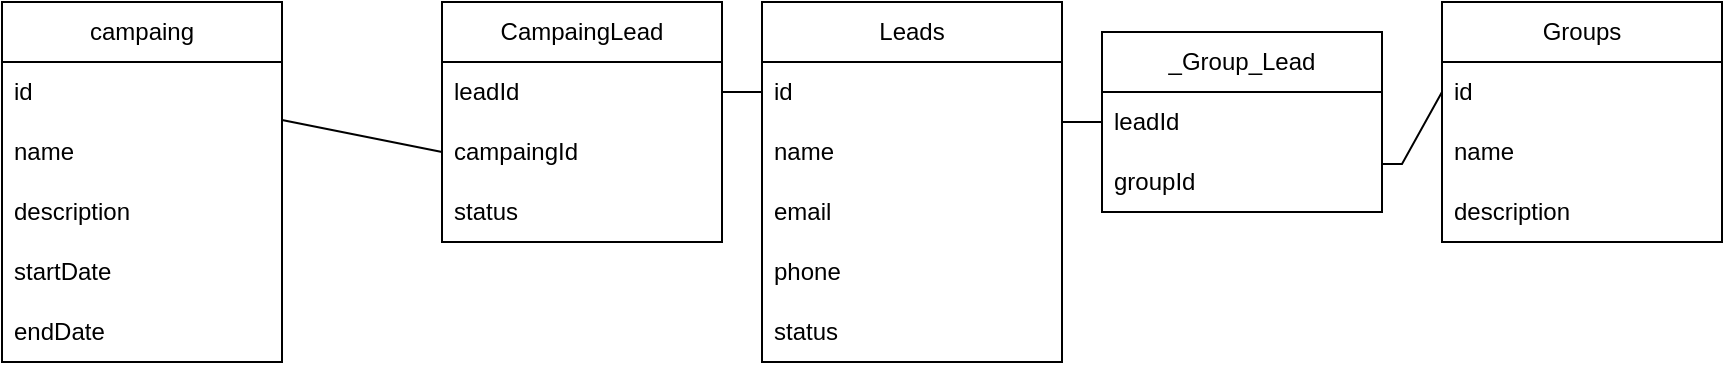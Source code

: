<mxfile version="27.1.4">
  <diagram name="Página-1" id="VfGQSFcCE4kIguzn9RGR">
    <mxGraphModel grid="1" page="1" gridSize="10" guides="1" tooltips="1" connect="1" arrows="1" fold="1" pageScale="1" pageWidth="827" pageHeight="1169" math="0" shadow="0">
      <root>
        <mxCell id="0" />
        <mxCell id="1" parent="0" />
        <mxCell id="xJmsjo7f9E4fEjVc3ps5-1" value="Leads" style="swimlane;fontStyle=0;childLayout=stackLayout;horizontal=1;startSize=30;horizontalStack=0;resizeParent=1;resizeParentMax=0;resizeLast=0;collapsible=1;marginBottom=0;whiteSpace=wrap;html=1;" vertex="1" parent="1">
          <mxGeometry x="320" y="280" width="150" height="180" as="geometry">
            <mxRectangle x="340" y="320" width="70" height="30" as="alternateBounds" />
          </mxGeometry>
        </mxCell>
        <mxCell id="xJmsjo7f9E4fEjVc3ps5-2" value="id" style="text;strokeColor=none;fillColor=none;align=left;verticalAlign=middle;spacingLeft=4;spacingRight=4;overflow=hidden;points=[[0,0.5],[1,0.5]];portConstraint=eastwest;rotatable=0;whiteSpace=wrap;html=1;" vertex="1" parent="xJmsjo7f9E4fEjVc3ps5-1">
          <mxGeometry y="30" width="150" height="30" as="geometry" />
        </mxCell>
        <mxCell id="xJmsjo7f9E4fEjVc3ps5-3" value="name" style="text;strokeColor=none;fillColor=none;align=left;verticalAlign=middle;spacingLeft=4;spacingRight=4;overflow=hidden;points=[[0,0.5],[1,0.5]];portConstraint=eastwest;rotatable=0;whiteSpace=wrap;html=1;" vertex="1" parent="xJmsjo7f9E4fEjVc3ps5-1">
          <mxGeometry y="60" width="150" height="30" as="geometry" />
        </mxCell>
        <mxCell id="xJmsjo7f9E4fEjVc3ps5-4" value="email" style="text;strokeColor=none;fillColor=none;align=left;verticalAlign=middle;spacingLeft=4;spacingRight=4;overflow=hidden;points=[[0,0.5],[1,0.5]];portConstraint=eastwest;rotatable=0;whiteSpace=wrap;html=1;" vertex="1" parent="xJmsjo7f9E4fEjVc3ps5-1">
          <mxGeometry y="90" width="150" height="30" as="geometry" />
        </mxCell>
        <mxCell id="xJmsjo7f9E4fEjVc3ps5-6" value="phone" style="text;strokeColor=none;fillColor=none;align=left;verticalAlign=middle;spacingLeft=4;spacingRight=4;overflow=hidden;points=[[0,0.5],[1,0.5]];portConstraint=eastwest;rotatable=0;whiteSpace=wrap;html=1;" vertex="1" parent="xJmsjo7f9E4fEjVc3ps5-1">
          <mxGeometry y="120" width="150" height="30" as="geometry" />
        </mxCell>
        <mxCell id="xJmsjo7f9E4fEjVc3ps5-7" value="status" style="text;strokeColor=none;fillColor=none;align=left;verticalAlign=middle;spacingLeft=4;spacingRight=4;overflow=hidden;points=[[0,0.5],[1,0.5]];portConstraint=eastwest;rotatable=0;whiteSpace=wrap;html=1;" vertex="1" parent="xJmsjo7f9E4fEjVc3ps5-1">
          <mxGeometry y="150" width="150" height="30" as="geometry" />
        </mxCell>
        <mxCell id="xJmsjo7f9E4fEjVc3ps5-8" value="Groups" style="swimlane;fontStyle=0;childLayout=stackLayout;horizontal=1;startSize=30;horizontalStack=0;resizeParent=1;resizeParentMax=0;resizeLast=0;collapsible=1;marginBottom=0;whiteSpace=wrap;html=1;" vertex="1" parent="1">
          <mxGeometry x="660" y="280" width="140" height="120" as="geometry" />
        </mxCell>
        <mxCell id="xJmsjo7f9E4fEjVc3ps5-9" value="id" style="text;strokeColor=none;fillColor=none;align=left;verticalAlign=middle;spacingLeft=4;spacingRight=4;overflow=hidden;points=[[0,0.5],[1,0.5]];portConstraint=eastwest;rotatable=0;whiteSpace=wrap;html=1;" vertex="1" parent="xJmsjo7f9E4fEjVc3ps5-8">
          <mxGeometry y="30" width="140" height="30" as="geometry" />
        </mxCell>
        <mxCell id="xJmsjo7f9E4fEjVc3ps5-10" value="name" style="text;strokeColor=none;fillColor=none;align=left;verticalAlign=middle;spacingLeft=4;spacingRight=4;overflow=hidden;points=[[0,0.5],[1,0.5]];portConstraint=eastwest;rotatable=0;whiteSpace=wrap;html=1;" vertex="1" parent="xJmsjo7f9E4fEjVc3ps5-8">
          <mxGeometry y="60" width="140" height="30" as="geometry" />
        </mxCell>
        <mxCell id="xJmsjo7f9E4fEjVc3ps5-11" value="description" style="text;strokeColor=none;fillColor=none;align=left;verticalAlign=middle;spacingLeft=4;spacingRight=4;overflow=hidden;points=[[0,0.5],[1,0.5]];portConstraint=eastwest;rotatable=0;whiteSpace=wrap;html=1;" vertex="1" parent="xJmsjo7f9E4fEjVc3ps5-8">
          <mxGeometry y="90" width="140" height="30" as="geometry" />
        </mxCell>
        <mxCell id="xJmsjo7f9E4fEjVc3ps5-13" value="_Group_Lead" style="swimlane;fontStyle=0;childLayout=stackLayout;horizontal=1;startSize=30;horizontalStack=0;resizeParent=1;resizeParentMax=0;resizeLast=0;collapsible=1;marginBottom=0;whiteSpace=wrap;html=1;" vertex="1" parent="1">
          <mxGeometry x="490" y="295" width="140" height="90" as="geometry" />
        </mxCell>
        <mxCell id="xJmsjo7f9E4fEjVc3ps5-14" value="leadId&lt;span style=&quot;white-space: pre;&quot;&gt;&#x9;&lt;/span&gt;" style="text;strokeColor=none;fillColor=none;align=left;verticalAlign=middle;spacingLeft=4;spacingRight=4;overflow=hidden;points=[[0,0.5],[1,0.5]];portConstraint=eastwest;rotatable=0;whiteSpace=wrap;html=1;" vertex="1" parent="xJmsjo7f9E4fEjVc3ps5-13">
          <mxGeometry y="30" width="140" height="30" as="geometry" />
        </mxCell>
        <mxCell id="xJmsjo7f9E4fEjVc3ps5-15" value="groupId" style="text;strokeColor=none;fillColor=none;align=left;verticalAlign=middle;spacingLeft=4;spacingRight=4;overflow=hidden;points=[[0,0.5],[1,0.5]];portConstraint=eastwest;rotatable=0;whiteSpace=wrap;html=1;" vertex="1" parent="xJmsjo7f9E4fEjVc3ps5-13">
          <mxGeometry y="60" width="140" height="30" as="geometry" />
        </mxCell>
        <mxCell id="xJmsjo7f9E4fEjVc3ps5-18" value="" style="endArrow=none;html=1;rounded=0;entryX=0;entryY=0.5;entryDx=0;entryDy=0;exitX=1;exitY=0.2;exitDx=0;exitDy=0;exitPerimeter=0;" edge="1" parent="1" source="xJmsjo7f9E4fEjVc3ps5-15" target="xJmsjo7f9E4fEjVc3ps5-9">
          <mxGeometry width="50" height="50" relative="1" as="geometry">
            <mxPoint x="470" y="360" as="sourcePoint" />
            <mxPoint x="440" y="360" as="targetPoint" />
            <Array as="points">
              <mxPoint x="640" y="361" />
            </Array>
          </mxGeometry>
        </mxCell>
        <mxCell id="xJmsjo7f9E4fEjVc3ps5-20" value="" style="endArrow=none;html=1;rounded=0;entryX=0;entryY=0.5;entryDx=0;entryDy=0;exitX=1;exitY=1;exitDx=0;exitDy=0;exitPerimeter=0;" edge="1" parent="1" source="xJmsjo7f9E4fEjVc3ps5-2" target="xJmsjo7f9E4fEjVc3ps5-14">
          <mxGeometry width="50" height="50" relative="1" as="geometry">
            <mxPoint x="280" y="340" as="sourcePoint" />
            <mxPoint x="440" y="360" as="targetPoint" />
          </mxGeometry>
        </mxCell>
        <mxCell id="xJmsjo7f9E4fEjVc3ps5-21" value="campaing" style="swimlane;fontStyle=0;childLayout=stackLayout;horizontal=1;startSize=30;horizontalStack=0;resizeParent=1;resizeParentMax=0;resizeLast=0;collapsible=1;marginBottom=0;whiteSpace=wrap;html=1;" vertex="1" parent="1">
          <mxGeometry x="-60" y="280" width="140" height="180" as="geometry" />
        </mxCell>
        <mxCell id="xJmsjo7f9E4fEjVc3ps5-22" value="id" style="text;strokeColor=none;fillColor=none;align=left;verticalAlign=middle;spacingLeft=4;spacingRight=4;overflow=hidden;points=[[0,0.5],[1,0.5]];portConstraint=eastwest;rotatable=0;whiteSpace=wrap;html=1;" vertex="1" parent="xJmsjo7f9E4fEjVc3ps5-21">
          <mxGeometry y="30" width="140" height="30" as="geometry" />
        </mxCell>
        <mxCell id="xJmsjo7f9E4fEjVc3ps5-23" value="name" style="text;strokeColor=none;fillColor=none;align=left;verticalAlign=middle;spacingLeft=4;spacingRight=4;overflow=hidden;points=[[0,0.5],[1,0.5]];portConstraint=eastwest;rotatable=0;whiteSpace=wrap;html=1;" vertex="1" parent="xJmsjo7f9E4fEjVc3ps5-21">
          <mxGeometry y="60" width="140" height="30" as="geometry" />
        </mxCell>
        <mxCell id="xJmsjo7f9E4fEjVc3ps5-24" value="description" style="text;strokeColor=none;fillColor=none;align=left;verticalAlign=middle;spacingLeft=4;spacingRight=4;overflow=hidden;points=[[0,0.5],[1,0.5]];portConstraint=eastwest;rotatable=0;whiteSpace=wrap;html=1;" vertex="1" parent="xJmsjo7f9E4fEjVc3ps5-21">
          <mxGeometry y="90" width="140" height="30" as="geometry" />
        </mxCell>
        <mxCell id="xJmsjo7f9E4fEjVc3ps5-25" value="startDate" style="text;strokeColor=none;fillColor=none;align=left;verticalAlign=middle;spacingLeft=4;spacingRight=4;overflow=hidden;points=[[0,0.5],[1,0.5]];portConstraint=eastwest;rotatable=0;whiteSpace=wrap;html=1;" vertex="1" parent="xJmsjo7f9E4fEjVc3ps5-21">
          <mxGeometry y="120" width="140" height="30" as="geometry" />
        </mxCell>
        <mxCell id="xJmsjo7f9E4fEjVc3ps5-26" value="endDate" style="text;strokeColor=none;fillColor=none;align=left;verticalAlign=middle;spacingLeft=4;spacingRight=4;overflow=hidden;points=[[0,0.5],[1,0.5]];portConstraint=eastwest;rotatable=0;whiteSpace=wrap;html=1;" vertex="1" parent="xJmsjo7f9E4fEjVc3ps5-21">
          <mxGeometry y="150" width="140" height="30" as="geometry" />
        </mxCell>
        <mxCell id="xJmsjo7f9E4fEjVc3ps5-28" value="CampaingLead" style="swimlane;fontStyle=0;childLayout=stackLayout;horizontal=1;startSize=30;horizontalStack=0;resizeParent=1;resizeParentMax=0;resizeLast=0;collapsible=1;marginBottom=0;whiteSpace=wrap;html=1;" vertex="1" parent="1">
          <mxGeometry x="160" y="280" width="140" height="120" as="geometry" />
        </mxCell>
        <mxCell id="xJmsjo7f9E4fEjVc3ps5-29" value="leadId" style="text;strokeColor=none;fillColor=none;align=left;verticalAlign=middle;spacingLeft=4;spacingRight=4;overflow=hidden;points=[[0,0.5],[1,0.5]];portConstraint=eastwest;rotatable=0;whiteSpace=wrap;html=1;" vertex="1" parent="xJmsjo7f9E4fEjVc3ps5-28">
          <mxGeometry y="30" width="140" height="30" as="geometry" />
        </mxCell>
        <mxCell id="xJmsjo7f9E4fEjVc3ps5-31" value="campaingId" style="text;strokeColor=none;fillColor=none;align=left;verticalAlign=middle;spacingLeft=4;spacingRight=4;overflow=hidden;points=[[0,0.5],[1,0.5]];portConstraint=eastwest;rotatable=0;whiteSpace=wrap;html=1;" vertex="1" parent="xJmsjo7f9E4fEjVc3ps5-28">
          <mxGeometry y="60" width="140" height="30" as="geometry" />
        </mxCell>
        <mxCell id="xJmsjo7f9E4fEjVc3ps5-32" value="status" style="text;strokeColor=none;fillColor=none;align=left;verticalAlign=middle;spacingLeft=4;spacingRight=4;overflow=hidden;points=[[0,0.5],[1,0.5]];portConstraint=eastwest;rotatable=0;whiteSpace=wrap;html=1;" vertex="1" parent="xJmsjo7f9E4fEjVc3ps5-28">
          <mxGeometry y="90" width="140" height="30" as="geometry" />
        </mxCell>
        <mxCell id="xJmsjo7f9E4fEjVc3ps5-33" value="" style="endArrow=none;html=1;rounded=0;entryX=0;entryY=0.5;entryDx=0;entryDy=0;exitX=1;exitY=0.5;exitDx=0;exitDy=0;" edge="1" parent="1" source="xJmsjo7f9E4fEjVc3ps5-29" target="xJmsjo7f9E4fEjVc3ps5-2">
          <mxGeometry width="50" height="50" relative="1" as="geometry">
            <mxPoint x="280" y="380" as="sourcePoint" />
            <mxPoint x="330" y="330" as="targetPoint" />
          </mxGeometry>
        </mxCell>
        <mxCell id="xJmsjo7f9E4fEjVc3ps5-34" value="" style="endArrow=none;html=1;rounded=0;entryX=0;entryY=0.5;entryDx=0;entryDy=0;" edge="1" parent="1" source="xJmsjo7f9E4fEjVc3ps5-22" target="xJmsjo7f9E4fEjVc3ps5-31">
          <mxGeometry width="50" height="50" relative="1" as="geometry">
            <mxPoint x="390" y="310" as="sourcePoint" />
            <mxPoint x="440" y="260" as="targetPoint" />
          </mxGeometry>
        </mxCell>
      </root>
    </mxGraphModel>
  </diagram>
</mxfile>
